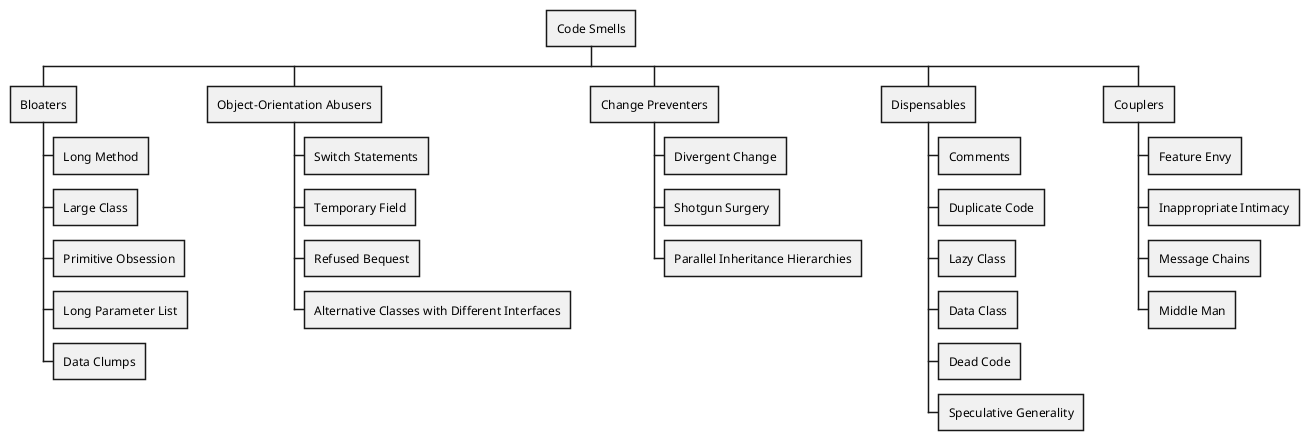 /'
Copyright (c) 2025 Ahmed R. Sadik, Honda Research Institute Europe GmbH

This source code is licensed under the MIT License found in the
LICENSE file in the root directory of this source tree. This dataset contains smelly code for research and refactoring purposes.
'/

@startwbs
<style>
/* Root level */
.wbs0 {
  BackgroundColor LightBlue
  FontColor Black
  FontSize 18
  FontStyle bold
}

/* First level (Categories) */
.wbs1 {
  BackgroundColor LightGreen
  FontColor Black
  FontSize 16
  FontStyle bold
}

/* Second level (Specific code smells) */
.wbs2 {
  BackgroundColor LightYellow
  FontColor Black
  FontSize 14
}
</style>

* Code Smells
** Bloaters
*** Long Method
*** Large Class
*** Primitive Obsession
*** Long Parameter List
*** Data Clumps
** Object-Orientation Abusers
*** Switch Statements
*** Temporary Field
*** Refused Bequest
*** Alternative Classes with Different Interfaces
** Change Preventers
*** Divergent Change
*** Shotgun Surgery
*** Parallel Inheritance Hierarchies
** Dispensables
*** Comments
*** Duplicate Code
*** Lazy Class
*** Data Class
*** Dead Code
*** Speculative Generality
** Couplers
*** Feature Envy
*** Inappropriate Intimacy
*** Message Chains
*** Middle Man
@endwbs

